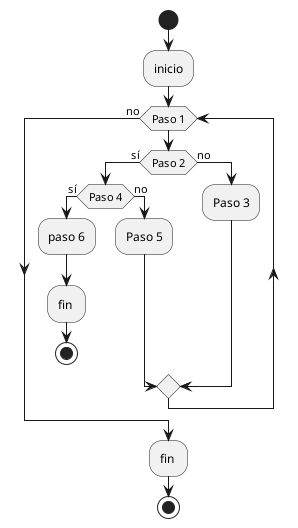 @startuml
start

:inicio;

while (Paso 1) 
  if (Paso 2) then (sí)
    if (Paso 4) then (sí)
      :paso 6; 
:fin ;
      stop
    else (no)
      :Paso 5;
    endif
  else (no)
    :Paso 3;
  endif
endwhile (no)

:fin ;
stop
@enduml


